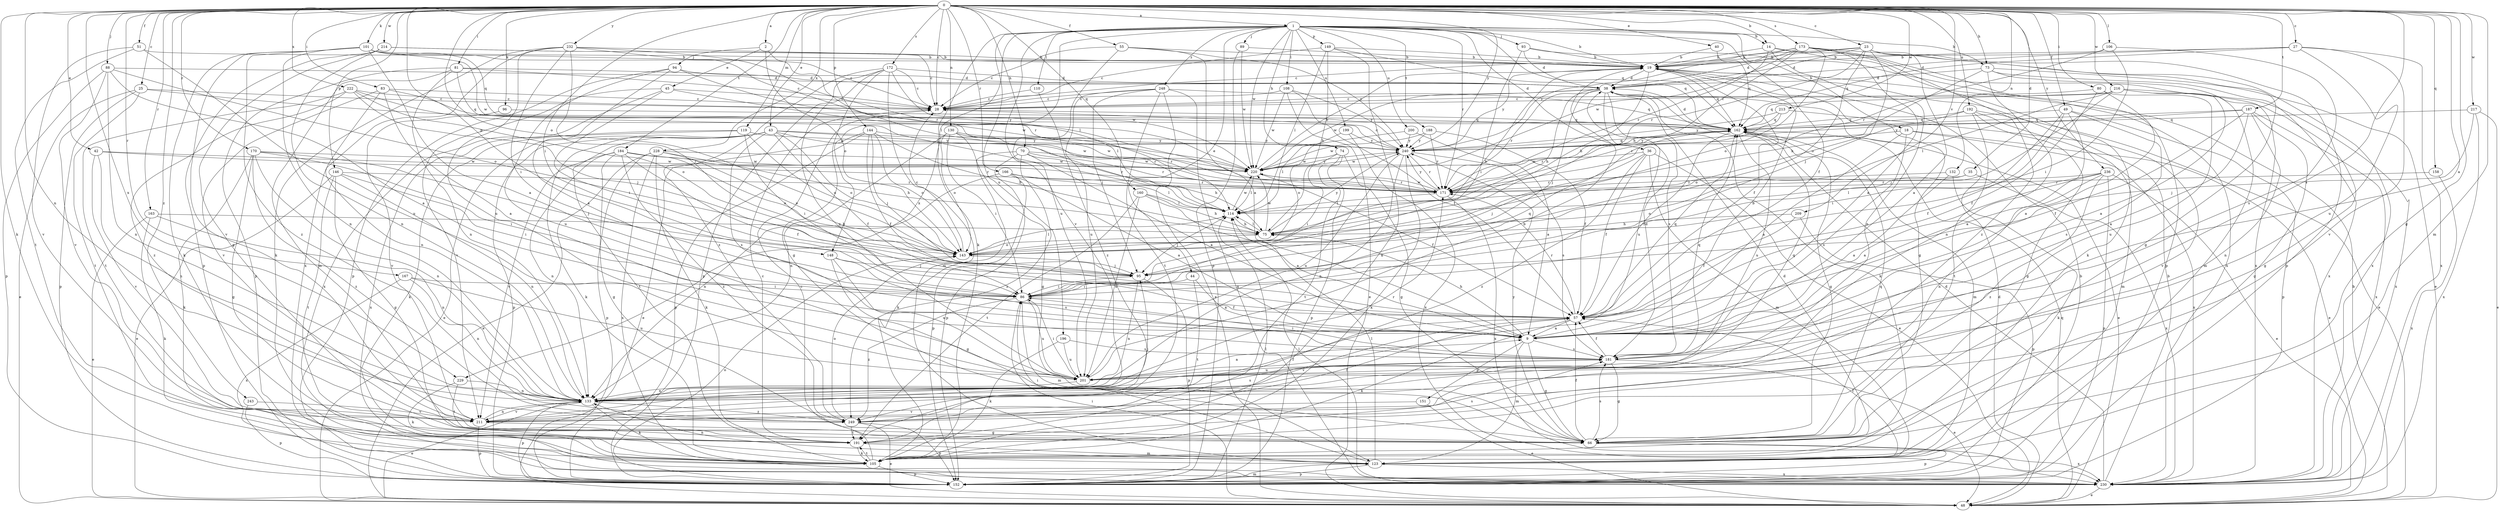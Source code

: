 strict digraph  {
0;
1;
2;
9;
14;
18;
19;
23;
25;
27;
28;
35;
36;
38;
40;
42;
43;
44;
45;
48;
49;
51;
55;
57;
66;
70;
73;
74;
75;
80;
81;
83;
86;
88;
89;
93;
94;
95;
96;
101;
105;
106;
108;
110;
114;
119;
123;
130;
132;
133;
143;
144;
146;
148;
149;
151;
152;
158;
160;
162;
163;
166;
167;
170;
171;
172;
173;
181;
184;
187;
188;
191;
192;
196;
199;
200;
201;
209;
211;
213;
214;
216;
217;
220;
222;
228;
229;
230;
232;
236;
240;
243;
248;
249;
0 -> 1  [label=a];
0 -> 2  [label=a];
0 -> 9  [label=a];
0 -> 14  [label=b];
0 -> 23  [label=c];
0 -> 25  [label=c];
0 -> 27  [label=c];
0 -> 28  [label=c];
0 -> 35  [label=d];
0 -> 40  [label=e];
0 -> 42  [label=e];
0 -> 43  [label=e];
0 -> 49  [label=f];
0 -> 51  [label=f];
0 -> 55  [label=f];
0 -> 66  [label=g];
0 -> 70  [label=h];
0 -> 73  [label=h];
0 -> 80  [label=i];
0 -> 81  [label=i];
0 -> 83  [label=i];
0 -> 86  [label=i];
0 -> 88  [label=j];
0 -> 96  [label=k];
0 -> 101  [label=k];
0 -> 105  [label=k];
0 -> 106  [label=l];
0 -> 119  [label=m];
0 -> 123  [label=m];
0 -> 130  [label=n];
0 -> 132  [label=n];
0 -> 133  [label=n];
0 -> 143  [label=o];
0 -> 144  [label=p];
0 -> 146  [label=p];
0 -> 148  [label=p];
0 -> 158  [label=q];
0 -> 160  [label=q];
0 -> 163  [label=r];
0 -> 166  [label=r];
0 -> 167  [label=r];
0 -> 170  [label=r];
0 -> 172  [label=s];
0 -> 173  [label=s];
0 -> 181  [label=s];
0 -> 184  [label=t];
0 -> 187  [label=t];
0 -> 192  [label=u];
0 -> 209  [label=v];
0 -> 213  [label=w];
0 -> 214  [label=w];
0 -> 216  [label=w];
0 -> 217  [label=w];
0 -> 222  [label=x];
0 -> 228  [label=x];
0 -> 229  [label=x];
0 -> 232  [label=y];
0 -> 236  [label=y];
0 -> 240  [label=y];
0 -> 243  [label=z];
1 -> 14  [label=b];
1 -> 18  [label=b];
1 -> 19  [label=b];
1 -> 36  [label=d];
1 -> 44  [label=e];
1 -> 57  [label=f];
1 -> 73  [label=h];
1 -> 74  [label=h];
1 -> 89  [label=j];
1 -> 93  [label=j];
1 -> 105  [label=k];
1 -> 108  [label=l];
1 -> 110  [label=l];
1 -> 148  [label=p];
1 -> 149  [label=p];
1 -> 162  [label=q];
1 -> 171  [label=r];
1 -> 188  [label=t];
1 -> 196  [label=u];
1 -> 199  [label=u];
1 -> 200  [label=u];
1 -> 211  [label=v];
1 -> 220  [label=w];
1 -> 229  [label=x];
1 -> 248  [label=z];
2 -> 45  [label=e];
2 -> 94  [label=j];
2 -> 114  [label=l];
2 -> 143  [label=o];
9 -> 19  [label=b];
9 -> 66  [label=g];
9 -> 75  [label=h];
9 -> 123  [label=m];
9 -> 151  [label=p];
9 -> 181  [label=s];
14 -> 19  [label=b];
14 -> 105  [label=k];
14 -> 133  [label=n];
14 -> 171  [label=r];
14 -> 230  [label=x];
18 -> 9  [label=a];
18 -> 48  [label=e];
18 -> 181  [label=s];
18 -> 230  [label=x];
18 -> 240  [label=y];
19 -> 38  [label=d];
19 -> 57  [label=f];
19 -> 66  [label=g];
19 -> 75  [label=h];
19 -> 162  [label=q];
19 -> 240  [label=y];
23 -> 9  [label=a];
23 -> 19  [label=b];
23 -> 28  [label=c];
23 -> 38  [label=d];
23 -> 66  [label=g];
23 -> 95  [label=j];
23 -> 143  [label=o];
23 -> 152  [label=p];
23 -> 171  [label=r];
25 -> 28  [label=c];
25 -> 48  [label=e];
25 -> 152  [label=p];
25 -> 191  [label=t];
25 -> 240  [label=y];
27 -> 19  [label=b];
27 -> 38  [label=d];
27 -> 162  [label=q];
27 -> 201  [label=u];
27 -> 211  [label=v];
27 -> 230  [label=x];
28 -> 162  [label=q];
35 -> 143  [label=o];
35 -> 171  [label=r];
35 -> 230  [label=x];
36 -> 48  [label=e];
36 -> 57  [label=f];
36 -> 95  [label=j];
36 -> 123  [label=m];
36 -> 220  [label=w];
36 -> 249  [label=z];
38 -> 28  [label=c];
38 -> 75  [label=h];
38 -> 95  [label=j];
38 -> 105  [label=k];
38 -> 171  [label=r];
38 -> 181  [label=s];
38 -> 201  [label=u];
38 -> 220  [label=w];
40 -> 19  [label=b];
40 -> 162  [label=q];
42 -> 133  [label=n];
42 -> 171  [label=r];
42 -> 211  [label=v];
42 -> 220  [label=w];
43 -> 48  [label=e];
43 -> 57  [label=f];
43 -> 105  [label=k];
43 -> 143  [label=o];
43 -> 152  [label=p];
43 -> 171  [label=r];
43 -> 181  [label=s];
43 -> 191  [label=t];
43 -> 220  [label=w];
43 -> 240  [label=y];
44 -> 9  [label=a];
44 -> 86  [label=i];
44 -> 191  [label=t];
45 -> 28  [label=c];
45 -> 86  [label=i];
45 -> 114  [label=l];
45 -> 211  [label=v];
45 -> 230  [label=x];
48 -> 19  [label=b];
48 -> 38  [label=d];
48 -> 86  [label=i];
48 -> 162  [label=q];
49 -> 9  [label=a];
49 -> 57  [label=f];
49 -> 86  [label=i];
49 -> 152  [label=p];
49 -> 162  [label=q];
49 -> 181  [label=s];
51 -> 19  [label=b];
51 -> 191  [label=t];
51 -> 201  [label=u];
51 -> 211  [label=v];
55 -> 9  [label=a];
55 -> 19  [label=b];
55 -> 28  [label=c];
55 -> 201  [label=u];
55 -> 240  [label=y];
57 -> 9  [label=a];
57 -> 105  [label=k];
57 -> 162  [label=q];
57 -> 171  [label=r];
57 -> 211  [label=v];
66 -> 57  [label=f];
66 -> 152  [label=p];
66 -> 162  [label=q];
66 -> 181  [label=s];
66 -> 230  [label=x];
66 -> 240  [label=y];
70 -> 9  [label=a];
70 -> 75  [label=h];
70 -> 105  [label=k];
70 -> 152  [label=p];
70 -> 171  [label=r];
70 -> 220  [label=w];
70 -> 249  [label=z];
73 -> 38  [label=d];
73 -> 48  [label=e];
73 -> 75  [label=h];
73 -> 123  [label=m];
73 -> 133  [label=n];
73 -> 230  [label=x];
74 -> 66  [label=g];
74 -> 86  [label=i];
74 -> 152  [label=p];
74 -> 191  [label=t];
74 -> 220  [label=w];
75 -> 114  [label=l];
75 -> 143  [label=o];
75 -> 220  [label=w];
75 -> 240  [label=y];
80 -> 9  [label=a];
80 -> 28  [label=c];
80 -> 57  [label=f];
80 -> 201  [label=u];
81 -> 28  [label=c];
81 -> 38  [label=d];
81 -> 114  [label=l];
81 -> 123  [label=m];
81 -> 133  [label=n];
81 -> 152  [label=p];
83 -> 9  [label=a];
83 -> 28  [label=c];
83 -> 133  [label=n];
83 -> 162  [label=q];
83 -> 211  [label=v];
86 -> 57  [label=f];
86 -> 123  [label=m];
86 -> 162  [label=q];
86 -> 201  [label=u];
86 -> 249  [label=z];
88 -> 9  [label=a];
88 -> 38  [label=d];
88 -> 133  [label=n];
88 -> 143  [label=o];
88 -> 152  [label=p];
88 -> 211  [label=v];
89 -> 19  [label=b];
89 -> 152  [label=p];
89 -> 220  [label=w];
93 -> 19  [label=b];
93 -> 38  [label=d];
93 -> 86  [label=i];
93 -> 230  [label=x];
94 -> 9  [label=a];
94 -> 38  [label=d];
94 -> 152  [label=p];
94 -> 171  [label=r];
94 -> 201  [label=u];
95 -> 86  [label=i];
95 -> 133  [label=n];
95 -> 152  [label=p];
96 -> 162  [label=q];
96 -> 211  [label=v];
101 -> 9  [label=a];
101 -> 19  [label=b];
101 -> 28  [label=c];
101 -> 105  [label=k];
101 -> 133  [label=n];
101 -> 162  [label=q];
101 -> 211  [label=v];
101 -> 220  [label=w];
101 -> 249  [label=z];
105 -> 28  [label=c];
105 -> 38  [label=d];
105 -> 152  [label=p];
105 -> 191  [label=t];
106 -> 19  [label=b];
106 -> 86  [label=i];
106 -> 171  [label=r];
106 -> 181  [label=s];
108 -> 28  [label=c];
108 -> 48  [label=e];
108 -> 57  [label=f];
108 -> 220  [label=w];
108 -> 240  [label=y];
110 -> 28  [label=c];
110 -> 249  [label=z];
114 -> 75  [label=h];
114 -> 95  [label=j];
114 -> 220  [label=w];
119 -> 86  [label=i];
119 -> 105  [label=k];
119 -> 143  [label=o];
119 -> 230  [label=x];
119 -> 240  [label=y];
123 -> 57  [label=f];
123 -> 86  [label=i];
123 -> 114  [label=l];
123 -> 133  [label=n];
123 -> 152  [label=p];
123 -> 230  [label=x];
130 -> 66  [label=g];
130 -> 86  [label=i];
130 -> 133  [label=n];
130 -> 143  [label=o];
130 -> 171  [label=r];
130 -> 220  [label=w];
130 -> 240  [label=y];
132 -> 9  [label=a];
132 -> 105  [label=k];
132 -> 171  [label=r];
133 -> 48  [label=e];
133 -> 57  [label=f];
133 -> 105  [label=k];
133 -> 152  [label=p];
133 -> 171  [label=r];
133 -> 181  [label=s];
133 -> 211  [label=v];
133 -> 249  [label=z];
143 -> 19  [label=b];
143 -> 28  [label=c];
143 -> 95  [label=j];
143 -> 114  [label=l];
144 -> 48  [label=e];
144 -> 57  [label=f];
144 -> 75  [label=h];
144 -> 95  [label=j];
144 -> 143  [label=o];
144 -> 152  [label=p];
144 -> 240  [label=y];
146 -> 48  [label=e];
146 -> 66  [label=g];
146 -> 86  [label=i];
146 -> 133  [label=n];
146 -> 171  [label=r];
146 -> 191  [label=t];
148 -> 66  [label=g];
148 -> 95  [label=j];
148 -> 181  [label=s];
148 -> 201  [label=u];
149 -> 19  [label=b];
149 -> 28  [label=c];
149 -> 75  [label=h];
149 -> 105  [label=k];
149 -> 114  [label=l];
149 -> 162  [label=q];
151 -> 48  [label=e];
151 -> 211  [label=v];
152 -> 19  [label=b];
152 -> 114  [label=l];
152 -> 123  [label=m];
152 -> 143  [label=o];
158 -> 171  [label=r];
158 -> 230  [label=x];
160 -> 9  [label=a];
160 -> 75  [label=h];
160 -> 114  [label=l];
160 -> 191  [label=t];
160 -> 201  [label=u];
162 -> 38  [label=d];
162 -> 48  [label=e];
162 -> 57  [label=f];
162 -> 66  [label=g];
162 -> 123  [label=m];
162 -> 171  [label=r];
162 -> 201  [label=u];
162 -> 240  [label=y];
163 -> 48  [label=e];
163 -> 75  [label=h];
163 -> 105  [label=k];
163 -> 133  [label=n];
166 -> 9  [label=a];
166 -> 114  [label=l];
166 -> 133  [label=n];
166 -> 152  [label=p];
166 -> 171  [label=r];
167 -> 86  [label=i];
167 -> 133  [label=n];
167 -> 201  [label=u];
167 -> 230  [label=x];
170 -> 66  [label=g];
170 -> 86  [label=i];
170 -> 95  [label=j];
170 -> 105  [label=k];
170 -> 133  [label=n];
170 -> 220  [label=w];
170 -> 249  [label=z];
171 -> 114  [label=l];
171 -> 220  [label=w];
171 -> 230  [label=x];
171 -> 240  [label=y];
172 -> 28  [label=c];
172 -> 38  [label=d];
172 -> 66  [label=g];
172 -> 123  [label=m];
172 -> 152  [label=p];
172 -> 201  [label=u];
172 -> 220  [label=w];
172 -> 249  [label=z];
173 -> 9  [label=a];
173 -> 19  [label=b];
173 -> 38  [label=d];
173 -> 75  [label=h];
173 -> 143  [label=o];
173 -> 152  [label=p];
173 -> 220  [label=w];
173 -> 230  [label=x];
173 -> 240  [label=y];
173 -> 249  [label=z];
181 -> 38  [label=d];
181 -> 48  [label=e];
181 -> 57  [label=f];
181 -> 66  [label=g];
181 -> 86  [label=i];
181 -> 162  [label=q];
181 -> 201  [label=u];
184 -> 57  [label=f];
184 -> 66  [label=g];
184 -> 133  [label=n];
184 -> 143  [label=o];
184 -> 171  [label=r];
184 -> 211  [label=v];
184 -> 220  [label=w];
184 -> 249  [label=z];
187 -> 9  [label=a];
187 -> 57  [label=f];
187 -> 66  [label=g];
187 -> 133  [label=n];
187 -> 162  [label=q];
187 -> 230  [label=x];
187 -> 240  [label=y];
188 -> 57  [label=f];
188 -> 171  [label=r];
188 -> 220  [label=w];
188 -> 240  [label=y];
191 -> 28  [label=c];
191 -> 105  [label=k];
191 -> 123  [label=m];
191 -> 181  [label=s];
192 -> 48  [label=e];
192 -> 66  [label=g];
192 -> 123  [label=m];
192 -> 143  [label=o];
192 -> 162  [label=q];
192 -> 191  [label=t];
196 -> 105  [label=k];
196 -> 181  [label=s];
196 -> 201  [label=u];
199 -> 143  [label=o];
199 -> 230  [label=x];
199 -> 240  [label=y];
200 -> 9  [label=a];
200 -> 114  [label=l];
200 -> 240  [label=y];
201 -> 9  [label=a];
201 -> 19  [label=b];
201 -> 86  [label=i];
201 -> 133  [label=n];
201 -> 162  [label=q];
209 -> 57  [label=f];
209 -> 75  [label=h];
209 -> 152  [label=p];
211 -> 66  [label=g];
211 -> 95  [label=j];
211 -> 133  [label=n];
211 -> 152  [label=p];
213 -> 162  [label=q];
213 -> 171  [label=r];
213 -> 211  [label=v];
213 -> 240  [label=y];
214 -> 19  [label=b];
214 -> 28  [label=c];
214 -> 66  [label=g];
214 -> 133  [label=n];
214 -> 152  [label=p];
216 -> 9  [label=a];
216 -> 28  [label=c];
216 -> 66  [label=g];
216 -> 95  [label=j];
216 -> 114  [label=l];
216 -> 162  [label=q];
216 -> 230  [label=x];
217 -> 48  [label=e];
217 -> 95  [label=j];
217 -> 162  [label=q];
217 -> 230  [label=x];
220 -> 19  [label=b];
220 -> 57  [label=f];
220 -> 114  [label=l];
220 -> 171  [label=r];
220 -> 240  [label=y];
222 -> 28  [label=c];
222 -> 95  [label=j];
222 -> 143  [label=o];
222 -> 191  [label=t];
222 -> 220  [label=w];
222 -> 249  [label=z];
228 -> 48  [label=e];
228 -> 75  [label=h];
228 -> 105  [label=k];
228 -> 143  [label=o];
228 -> 152  [label=p];
228 -> 220  [label=w];
228 -> 230  [label=x];
229 -> 105  [label=k];
229 -> 133  [label=n];
229 -> 191  [label=t];
230 -> 19  [label=b];
230 -> 38  [label=d];
230 -> 48  [label=e];
230 -> 114  [label=l];
232 -> 19  [label=b];
232 -> 86  [label=i];
232 -> 95  [label=j];
232 -> 105  [label=k];
232 -> 114  [label=l];
232 -> 171  [label=r];
232 -> 201  [label=u];
232 -> 230  [label=x];
236 -> 9  [label=a];
236 -> 48  [label=e];
236 -> 114  [label=l];
236 -> 133  [label=n];
236 -> 152  [label=p];
236 -> 171  [label=r];
236 -> 249  [label=z];
240 -> 28  [label=c];
240 -> 105  [label=k];
240 -> 133  [label=n];
240 -> 162  [label=q];
240 -> 171  [label=r];
240 -> 181  [label=s];
240 -> 201  [label=u];
240 -> 220  [label=w];
243 -> 152  [label=p];
243 -> 211  [label=v];
248 -> 28  [label=c];
248 -> 48  [label=e];
248 -> 95  [label=j];
248 -> 162  [label=q];
248 -> 191  [label=t];
248 -> 201  [label=u];
248 -> 230  [label=x];
249 -> 48  [label=e];
249 -> 57  [label=f];
249 -> 143  [label=o];
249 -> 152  [label=p];
249 -> 191  [label=t];
}
